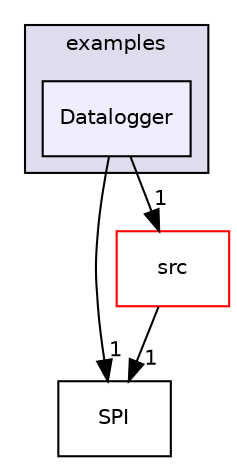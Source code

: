 digraph "Arduino/Libraries/SD/examples/Datalogger" {
  compound=true
  node [ fontsize="10", fontname="Helvetica"];
  edge [ labelfontsize="10", labelfontname="Helvetica"];
  subgraph clusterdir_0ab44e49aba5e58ef3e3a2134a99529c {
    graph [ bgcolor="#ddddee", pencolor="black", label="examples" fontname="Helvetica", fontsize="10", URL="dir_0ab44e49aba5e58ef3e3a2134a99529c.html"]
  dir_4f27970e5eda7ad86c0cb5e97e904315 [shape=box, label="Datalogger", style="filled", fillcolor="#eeeeff", pencolor="black", URL="dir_4f27970e5eda7ad86c0cb5e97e904315.html"];
  }
  dir_6d0df9b42be73f9bd3e8c964ce36df30 [shape=box label="SPI" URL="dir_6d0df9b42be73f9bd3e8c964ce36df30.html"];
  dir_43f50f74b87b3ecfbdd6c3a4f79e3d45 [shape=box label="src" fillcolor="white" style="filled" color="red" URL="dir_43f50f74b87b3ecfbdd6c3a4f79e3d45.html"];
  dir_4f27970e5eda7ad86c0cb5e97e904315->dir_6d0df9b42be73f9bd3e8c964ce36df30 [headlabel="1", labeldistance=1.5 headhref="dir_000023_000030.html"];
  dir_4f27970e5eda7ad86c0cb5e97e904315->dir_43f50f74b87b3ecfbdd6c3a4f79e3d45 [headlabel="1", labeldistance=1.5 headhref="dir_000023_000028.html"];
  dir_43f50f74b87b3ecfbdd6c3a4f79e3d45->dir_6d0df9b42be73f9bd3e8c964ce36df30 [headlabel="1", labeldistance=1.5 headhref="dir_000028_000030.html"];
}
